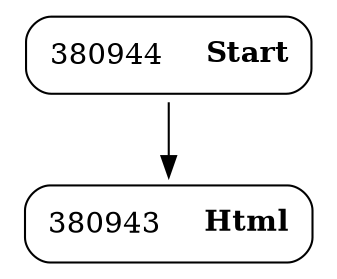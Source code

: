 digraph ast {
node [shape=none];
380944 [label=<<TABLE border='1' cellspacing='0' cellpadding='10' style='rounded' ><TR><TD border='0'>380944</TD><TD border='0'><B>Start</B></TD></TR></TABLE>>];
380944 -> 380943 [weight=2];
380943 [label=<<TABLE border='1' cellspacing='0' cellpadding='10' style='rounded' ><TR><TD border='0'>380943</TD><TD border='0'><B>Html</B></TD></TR></TABLE>>];
}
